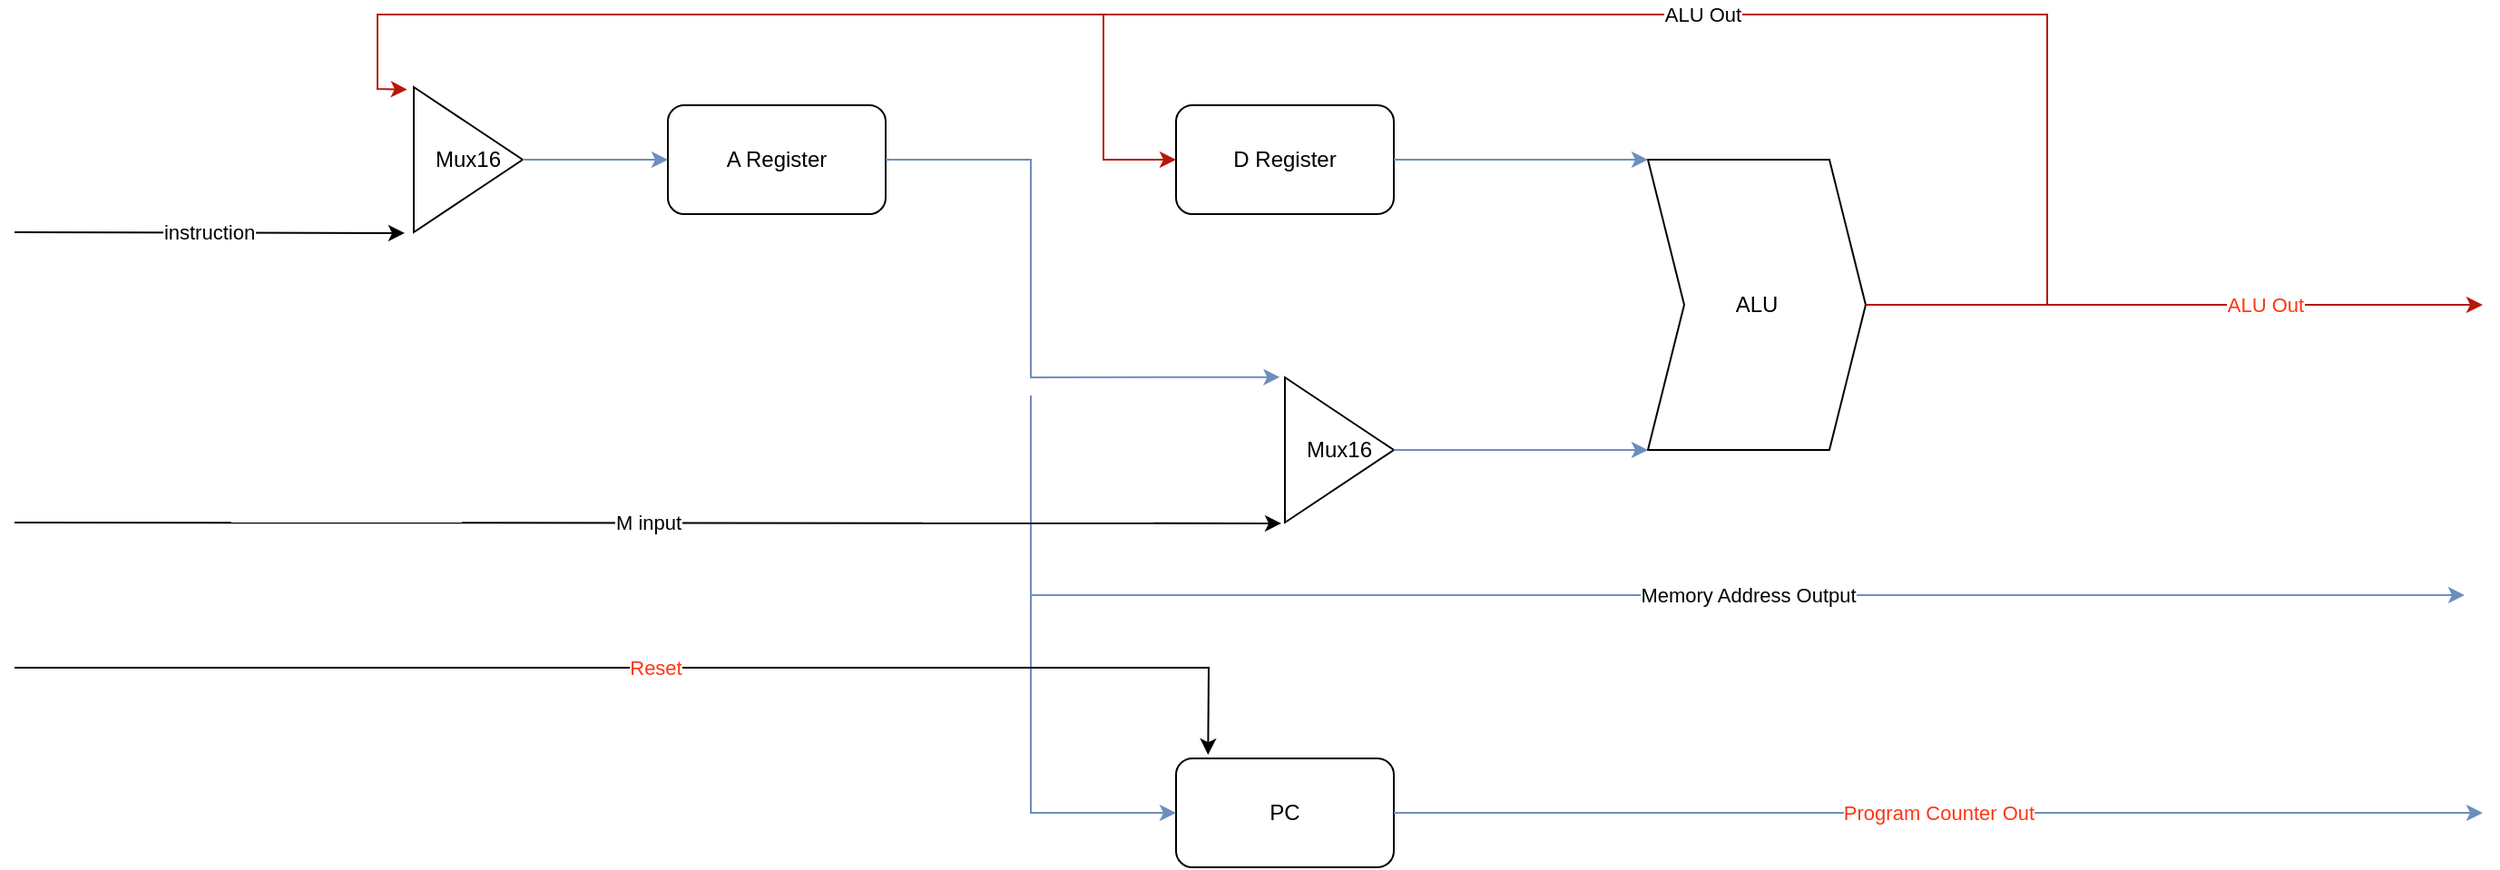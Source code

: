 <mxfile version="16.6.5" type="github"><diagram id="znGxIkl_0lwO7PG7DoOE" name="Page-1"><mxGraphModel dx="2333" dy="1881" grid="1" gridSize="10" guides="1" tooltips="1" connect="1" arrows="1" fold="1" page="1" pageScale="1" pageWidth="850" pageHeight="1100" math="0" shadow="0"><root><mxCell id="0"/><mxCell id="1" parent="0"/><mxCell id="WMe_K5dayChKjxj4KMrY-1" value="Mux16" style="triangle;whiteSpace=wrap;html=1;" vertex="1" parent="1"><mxGeometry x="180" y="40" width="60" height="80" as="geometry"/></mxCell><mxCell id="WMe_K5dayChKjxj4KMrY-2" value="A Register" style="rounded=1;whiteSpace=wrap;html=1;" vertex="1" parent="1"><mxGeometry x="320" y="50" width="120" height="60" as="geometry"/></mxCell><mxCell id="WMe_K5dayChKjxj4KMrY-3" value="D Register" style="rounded=1;whiteSpace=wrap;html=1;" vertex="1" parent="1"><mxGeometry x="600" y="50" width="120" height="60" as="geometry"/></mxCell><mxCell id="WMe_K5dayChKjxj4KMrY-4" value="Mux16" style="triangle;whiteSpace=wrap;html=1;" vertex="1" parent="1"><mxGeometry x="660" y="200" width="60" height="80" as="geometry"/></mxCell><mxCell id="WMe_K5dayChKjxj4KMrY-5" value="ALU" style="shape=step;perimeter=stepPerimeter;whiteSpace=wrap;html=1;fixedSize=1;" vertex="1" parent="1"><mxGeometry x="860" y="80" width="120" height="160" as="geometry"/></mxCell><mxCell id="WMe_K5dayChKjxj4KMrY-6" value="PC" style="rounded=1;whiteSpace=wrap;html=1;" vertex="1" parent="1"><mxGeometry x="600" y="410" width="120" height="60" as="geometry"/></mxCell><mxCell id="WMe_K5dayChKjxj4KMrY-8" value="ALU Out" style="endArrow=classic;html=1;rounded=0;exitX=1;exitY=0.5;exitDx=0;exitDy=0;fillColor=#f8cecc;strokeColor=#B8170B;entryX=0;entryY=0.5;entryDx=0;entryDy=0;" edge="1" parent="1" source="WMe_K5dayChKjxj4KMrY-5" target="WMe_K5dayChKjxj4KMrY-3"><mxGeometry width="50" height="50" relative="1" as="geometry"><mxPoint x="630" y="180" as="sourcePoint"/><mxPoint x="560" y="80" as="targetPoint"/><Array as="points"><mxPoint x="1080" y="160"/><mxPoint x="1080"/><mxPoint x="560"/><mxPoint x="560" y="80"/></Array></mxGeometry></mxCell><mxCell id="WMe_K5dayChKjxj4KMrY-9" value="" style="endArrow=classic;html=1;rounded=0;strokeColor=#B8170B;entryX=-0.06;entryY=0.017;entryDx=0;entryDy=0;entryPerimeter=0;" edge="1" parent="1" target="WMe_K5dayChKjxj4KMrY-1"><mxGeometry width="50" height="50" relative="1" as="geometry"><mxPoint x="560" as="sourcePoint"/><mxPoint x="160" as="targetPoint"/><Array as="points"><mxPoint x="280"/><mxPoint x="160"/><mxPoint x="160" y="41"/></Array></mxGeometry></mxCell><mxCell id="WMe_K5dayChKjxj4KMrY-10" value="" style="endArrow=classic;html=1;rounded=0;fontColor=#FF3414;strokeColor=#6c8ebf;exitX=1;exitY=0.5;exitDx=0;exitDy=0;entryX=0;entryY=0.5;entryDx=0;entryDy=0;fillColor=#dae8fc;" edge="1" parent="1" source="WMe_K5dayChKjxj4KMrY-1" target="WMe_K5dayChKjxj4KMrY-2"><mxGeometry width="50" height="50" relative="1" as="geometry"><mxPoint x="630" y="180" as="sourcePoint"/><mxPoint x="680" y="130" as="targetPoint"/></mxGeometry></mxCell><mxCell id="WMe_K5dayChKjxj4KMrY-11" value="" style="endArrow=classic;html=1;rounded=0;fontColor=#FF3414;strokeColor=#6c8ebf;exitX=1;exitY=0.5;exitDx=0;exitDy=0;entryX=-0.047;entryY=-0.002;entryDx=0;entryDy=0;fillColor=#dae8fc;entryPerimeter=0;" edge="1" parent="1" source="WMe_K5dayChKjxj4KMrY-2" target="WMe_K5dayChKjxj4KMrY-4"><mxGeometry width="50" height="50" relative="1" as="geometry"><mxPoint x="630" y="180" as="sourcePoint"/><mxPoint x="540" y="80" as="targetPoint"/><Array as="points"><mxPoint x="520" y="80"/><mxPoint x="520" y="200"/></Array></mxGeometry></mxCell><mxCell id="WMe_K5dayChKjxj4KMrY-12" value="" style="endArrow=classic;html=1;rounded=0;fontColor=#FF3414;strokeColor=#6c8ebf;exitX=1;exitY=0.5;exitDx=0;exitDy=0;fillColor=#dae8fc;" edge="1" parent="1" source="WMe_K5dayChKjxj4KMrY-3"><mxGeometry width="50" height="50" relative="1" as="geometry"><mxPoint x="560" y="180" as="sourcePoint"/><mxPoint x="860" y="80" as="targetPoint"/></mxGeometry></mxCell><mxCell id="WMe_K5dayChKjxj4KMrY-13" value="" style="endArrow=classic;html=1;rounded=0;fontColor=#FF3414;strokeColor=#6c8ebf;exitX=1;exitY=0.5;exitDx=0;exitDy=0;entryX=0;entryY=1;entryDx=0;entryDy=0;entryPerimeter=0;fillColor=#dae8fc;" edge="1" parent="1" source="WMe_K5dayChKjxj4KMrY-4" target="WMe_K5dayChKjxj4KMrY-5"><mxGeometry width="50" height="50" relative="1" as="geometry"><mxPoint x="560" y="360" as="sourcePoint"/><mxPoint x="610" y="310" as="targetPoint"/></mxGeometry></mxCell><mxCell id="WMe_K5dayChKjxj4KMrY-14" value="" style="endArrow=classic;html=1;rounded=0;fontColor=#FF3414;strokeColor=#6c8ebf;entryX=0;entryY=0.5;entryDx=0;entryDy=0;fillColor=#dae8fc;" edge="1" parent="1" target="WMe_K5dayChKjxj4KMrY-6"><mxGeometry width="50" height="50" relative="1" as="geometry"><mxPoint x="520" y="210" as="sourcePoint"/><mxPoint x="520" y="450" as="targetPoint"/><Array as="points"><mxPoint x="520" y="440"/></Array></mxGeometry></mxCell><mxCell id="WMe_K5dayChKjxj4KMrY-15" value="ALU Out" style="endArrow=classic;html=1;rounded=0;fontColor=#FF3414;strokeColor=#B8170B;" edge="1" parent="1"><mxGeometry width="50" height="50" relative="1" as="geometry"><mxPoint x="1080" y="160" as="sourcePoint"/><mxPoint x="1320" y="160" as="targetPoint"/></mxGeometry></mxCell><mxCell id="WMe_K5dayChKjxj4KMrY-16" value="Program Counter Out" style="endArrow=classic;html=1;rounded=0;fontColor=#FF3414;strokeColor=#6c8ebf;exitX=1;exitY=0.5;exitDx=0;exitDy=0;fillColor=#dae8fc;" edge="1" parent="1" source="WMe_K5dayChKjxj4KMrY-6"><mxGeometry width="50" height="50" relative="1" as="geometry"><mxPoint x="770" y="330" as="sourcePoint"/><mxPoint x="1320" y="440" as="targetPoint"/></mxGeometry></mxCell><mxCell id="WMe_K5dayChKjxj4KMrY-17" value="Reset" style="endArrow=classic;html=1;rounded=0;fontColor=#FF3414;strokeColor=#000000;entryX=0.147;entryY=-0.033;entryDx=0;entryDy=0;entryPerimeter=0;" edge="1" parent="1" target="WMe_K5dayChKjxj4KMrY-6"><mxGeometry width="50" height="50" relative="1" as="geometry"><mxPoint x="-40" y="360" as="sourcePoint"/><mxPoint x="620" y="360" as="targetPoint"/><Array as="points"><mxPoint x="618" y="360"/></Array></mxGeometry></mxCell><mxCell id="WMe_K5dayChKjxj4KMrY-18" value="Memory Address Output" style="endArrow=classic;html=1;rounded=0;fontColor=#000000;strokeColor=#6c8ebf;fillColor=#dae8fc;" edge="1" parent="1"><mxGeometry width="50" height="50" relative="1" as="geometry"><mxPoint x="520" y="320" as="sourcePoint"/><mxPoint x="1310" y="320" as="targetPoint"/></mxGeometry></mxCell><mxCell id="WMe_K5dayChKjxj4KMrY-19" value="M input" style="endArrow=classic;html=1;rounded=0;fontColor=#000000;strokeColor=#000000;entryX=-0.033;entryY=1.006;entryDx=0;entryDy=0;entryPerimeter=0;" edge="1" parent="1" target="WMe_K5dayChKjxj4KMrY-4"><mxGeometry width="50" height="50" relative="1" as="geometry"><mxPoint x="-40" y="280" as="sourcePoint"/><mxPoint x="430" y="260" as="targetPoint"/></mxGeometry></mxCell><mxCell id="WMe_K5dayChKjxj4KMrY-20" value="instruction" style="endArrow=classic;html=1;rounded=0;fontColor=#000000;strokeColor=#000000;entryX=-0.083;entryY=1.006;entryDx=0;entryDy=0;entryPerimeter=0;" edge="1" parent="1" target="WMe_K5dayChKjxj4KMrY-1"><mxGeometry width="50" height="50" relative="1" as="geometry"><mxPoint x="-40" y="120" as="sourcePoint"/><mxPoint x="430" y="260" as="targetPoint"/></mxGeometry></mxCell></root></mxGraphModel></diagram></mxfile>